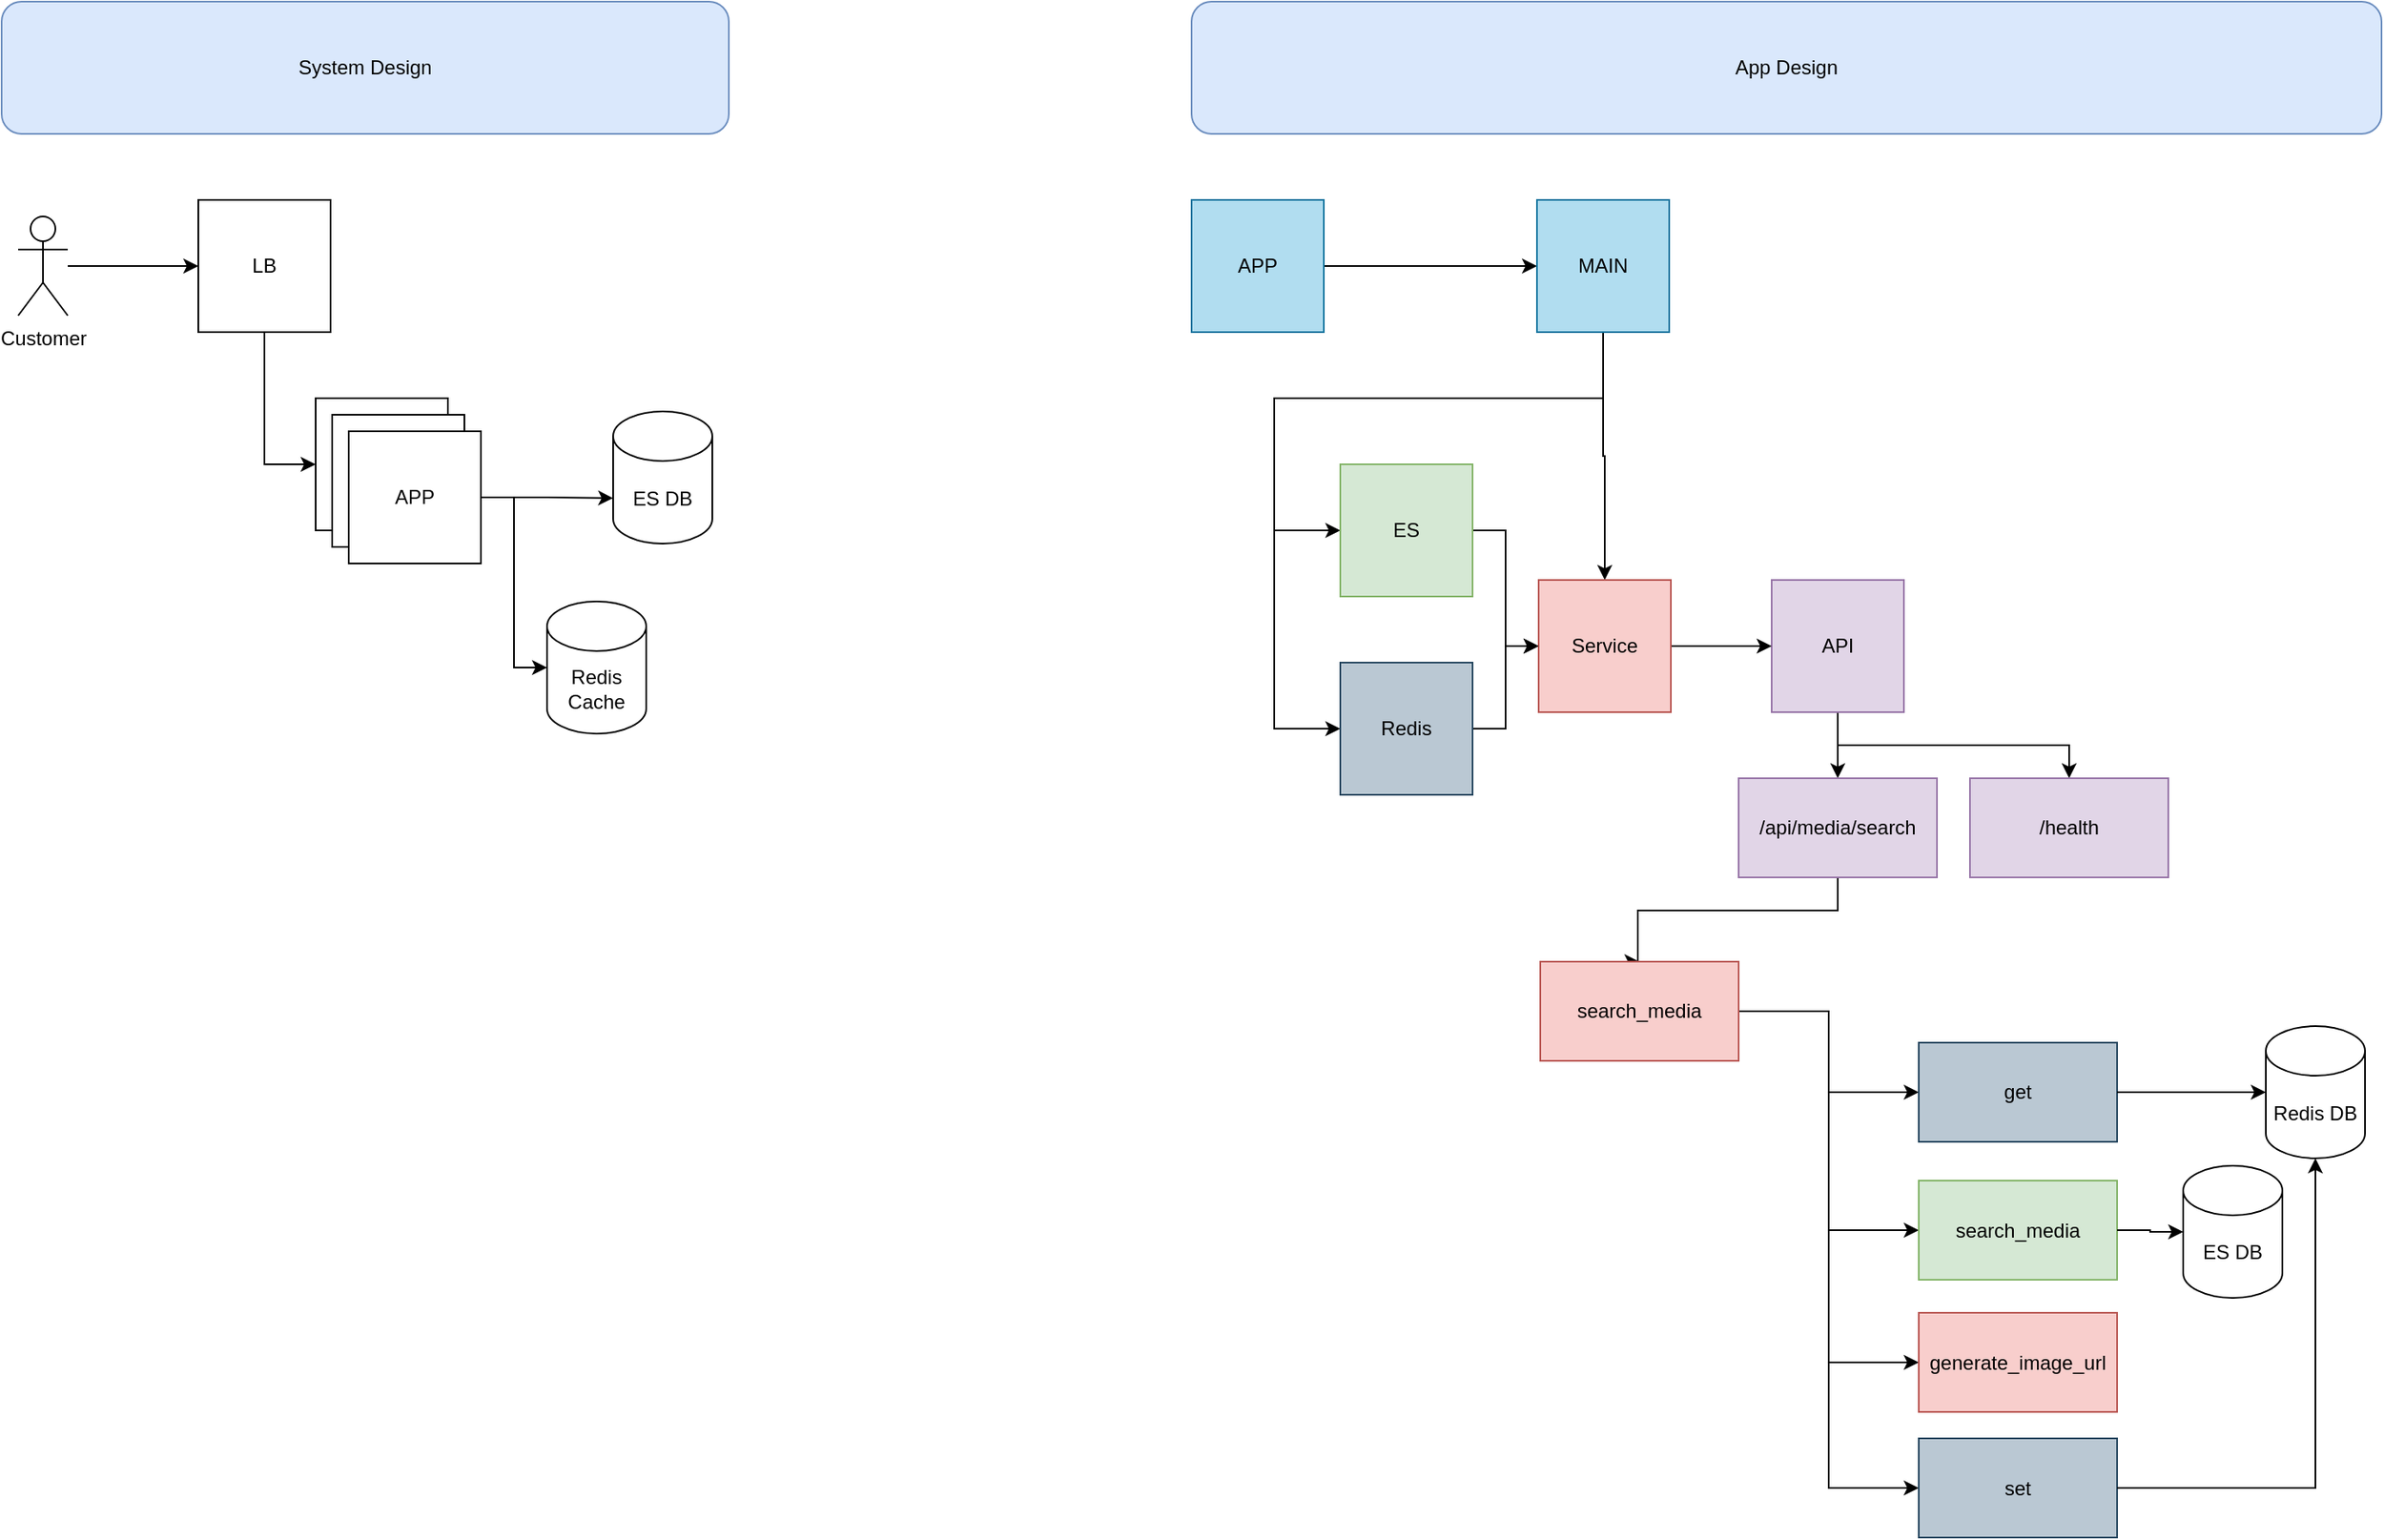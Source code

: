 <mxfile version="27.0.6">
  <diagram name="Page-1" id="YrvKwiJk3qERus9YprmD">
    <mxGraphModel dx="1635" dy="981" grid="1" gridSize="10" guides="1" tooltips="1" connect="1" arrows="1" fold="1" page="1" pageScale="1" pageWidth="850" pageHeight="1100" math="0" shadow="0">
      <root>
        <mxCell id="0" />
        <mxCell id="1" parent="0" />
        <mxCell id="mrTejsvPZRhqanZIm0aT-1" value="System Design" style="rounded=1;whiteSpace=wrap;html=1;fillColor=#dae8fc;strokeColor=#6c8ebf;" parent="1" vertex="1">
          <mxGeometry x="40" y="40" width="440" height="80" as="geometry" />
        </mxCell>
        <mxCell id="mrTejsvPZRhqanZIm0aT-2" value="ES DB" style="shape=cylinder3;whiteSpace=wrap;html=1;boundedLbl=1;backgroundOutline=1;size=15;" parent="1" vertex="1">
          <mxGeometry x="410" y="288" width="60" height="80" as="geometry" />
        </mxCell>
        <mxCell id="cFTC_v0eCNy4AJoAjEGW-1" value="" style="edgeStyle=orthogonalEdgeStyle;rounded=0;orthogonalLoop=1;jettySize=auto;html=1;" parent="1" source="mrTejsvPZRhqanZIm0aT-3" target="RcJYTu3TiXNyRZz9W4DN-14" edge="1">
          <mxGeometry relative="1" as="geometry" />
        </mxCell>
        <mxCell id="mrTejsvPZRhqanZIm0aT-3" value="Customer" style="shape=umlActor;verticalLabelPosition=bottom;verticalAlign=top;html=1;outlineConnect=0;" parent="1" vertex="1">
          <mxGeometry x="50" y="170" width="30" height="60" as="geometry" />
        </mxCell>
        <mxCell id="mrTejsvPZRhqanZIm0aT-4" value="APP" style="whiteSpace=wrap;html=1;aspect=fixed;" parent="1" vertex="1">
          <mxGeometry x="230" y="280" width="80" height="80" as="geometry" />
        </mxCell>
        <mxCell id="mrTejsvPZRhqanZIm0aT-5" value="Redis Cache" style="shape=cylinder3;whiteSpace=wrap;html=1;boundedLbl=1;backgroundOutline=1;size=15;" parent="1" vertex="1">
          <mxGeometry x="370" y="403" width="60" height="80" as="geometry" />
        </mxCell>
        <mxCell id="mrTejsvPZRhqanZIm0aT-37" value="App Design" style="rounded=1;whiteSpace=wrap;html=1;fillColor=#dae8fc;strokeColor=#6c8ebf;" parent="1" vertex="1">
          <mxGeometry x="760" y="40" width="720" height="80" as="geometry" />
        </mxCell>
        <mxCell id="mrTejsvPZRhqanZIm0aT-40" value="" style="edgeStyle=orthogonalEdgeStyle;rounded=0;orthogonalLoop=1;jettySize=auto;html=1;" parent="1" source="mrTejsvPZRhqanZIm0aT-38" target="mrTejsvPZRhqanZIm0aT-39" edge="1">
          <mxGeometry relative="1" as="geometry" />
        </mxCell>
        <mxCell id="mrTejsvPZRhqanZIm0aT-38" value="APP" style="whiteSpace=wrap;html=1;aspect=fixed;fillColor=#b1ddf0;strokeColor=#10739e;" parent="1" vertex="1">
          <mxGeometry x="760" y="160" width="80" height="80" as="geometry" />
        </mxCell>
        <mxCell id="mrTejsvPZRhqanZIm0aT-54" style="edgeStyle=orthogonalEdgeStyle;rounded=0;orthogonalLoop=1;jettySize=auto;html=1;entryX=0.5;entryY=0;entryDx=0;entryDy=0;" parent="1" source="mrTejsvPZRhqanZIm0aT-39" target="mrTejsvPZRhqanZIm0aT-45" edge="1">
          <mxGeometry relative="1" as="geometry" />
        </mxCell>
        <mxCell id="RcJYTu3TiXNyRZz9W4DN-22" style="edgeStyle=orthogonalEdgeStyle;rounded=0;orthogonalLoop=1;jettySize=auto;html=1;entryX=0;entryY=0.5;entryDx=0;entryDy=0;" parent="1" source="mrTejsvPZRhqanZIm0aT-39" target="RcJYTu3TiXNyRZz9W4DN-19" edge="1">
          <mxGeometry relative="1" as="geometry">
            <Array as="points">
              <mxPoint x="1009" y="280" />
              <mxPoint x="810" y="280" />
              <mxPoint x="810" y="480" />
            </Array>
          </mxGeometry>
        </mxCell>
        <mxCell id="RcJYTu3TiXNyRZz9W4DN-23" style="edgeStyle=orthogonalEdgeStyle;rounded=0;orthogonalLoop=1;jettySize=auto;html=1;entryX=0;entryY=0.5;entryDx=0;entryDy=0;" parent="1" source="mrTejsvPZRhqanZIm0aT-39" target="mrTejsvPZRhqanZIm0aT-43" edge="1">
          <mxGeometry relative="1" as="geometry">
            <Array as="points">
              <mxPoint x="1009" y="280" />
              <mxPoint x="810" y="280" />
              <mxPoint x="810" y="360" />
            </Array>
          </mxGeometry>
        </mxCell>
        <mxCell id="mrTejsvPZRhqanZIm0aT-39" value="MAIN" style="whiteSpace=wrap;html=1;aspect=fixed;fillColor=#b1ddf0;strokeColor=#10739e;" parent="1" vertex="1">
          <mxGeometry x="969" y="160" width="80" height="80" as="geometry" />
        </mxCell>
        <mxCell id="RcJYTu3TiXNyRZz9W4DN-26" style="edgeStyle=orthogonalEdgeStyle;rounded=0;orthogonalLoop=1;jettySize=auto;html=1;entryX=0.5;entryY=0;entryDx=0;entryDy=0;" parent="1" source="mrTejsvPZRhqanZIm0aT-41" target="mrTejsvPZRhqanZIm0aT-58" edge="1">
          <mxGeometry relative="1" as="geometry" />
        </mxCell>
        <mxCell id="RcJYTu3TiXNyRZz9W4DN-27" style="edgeStyle=orthogonalEdgeStyle;rounded=0;orthogonalLoop=1;jettySize=auto;html=1;" parent="1" source="mrTejsvPZRhqanZIm0aT-41" target="mrTejsvPZRhqanZIm0aT-60" edge="1">
          <mxGeometry relative="1" as="geometry">
            <Array as="points">
              <mxPoint x="1151" y="490" />
              <mxPoint x="1291" y="490" />
            </Array>
          </mxGeometry>
        </mxCell>
        <mxCell id="mrTejsvPZRhqanZIm0aT-41" value="API" style="whiteSpace=wrap;html=1;aspect=fixed;fillColor=#e1d5e7;strokeColor=#9673a6;" parent="1" vertex="1">
          <mxGeometry x="1111" y="390" width="80" height="80" as="geometry" />
        </mxCell>
        <mxCell id="mrTejsvPZRhqanZIm0aT-47" value="" style="edgeStyle=orthogonalEdgeStyle;rounded=0;orthogonalLoop=1;jettySize=auto;html=1;" parent="1" source="mrTejsvPZRhqanZIm0aT-43" target="mrTejsvPZRhqanZIm0aT-45" edge="1">
          <mxGeometry relative="1" as="geometry" />
        </mxCell>
        <mxCell id="mrTejsvPZRhqanZIm0aT-43" value="ES" style="whiteSpace=wrap;html=1;aspect=fixed;fillColor=#d5e8d4;strokeColor=#82b366;" parent="1" vertex="1">
          <mxGeometry x="850" y="320" width="80" height="80" as="geometry" />
        </mxCell>
        <mxCell id="RcJYTu3TiXNyRZz9W4DN-25" value="" style="edgeStyle=orthogonalEdgeStyle;rounded=0;orthogonalLoop=1;jettySize=auto;html=1;" parent="1" source="mrTejsvPZRhqanZIm0aT-45" target="mrTejsvPZRhqanZIm0aT-41" edge="1">
          <mxGeometry relative="1" as="geometry" />
        </mxCell>
        <mxCell id="mrTejsvPZRhqanZIm0aT-45" value="Service" style="whiteSpace=wrap;html=1;aspect=fixed;fillColor=#f8cecc;strokeColor=#b85450;" parent="1" vertex="1">
          <mxGeometry x="970" y="390" width="80" height="80" as="geometry" />
        </mxCell>
        <mxCell id="RcJYTu3TiXNyRZz9W4DN-28" style="edgeStyle=orthogonalEdgeStyle;rounded=0;orthogonalLoop=1;jettySize=auto;html=1;entryX=0.5;entryY=0;entryDx=0;entryDy=0;" parent="1" source="mrTejsvPZRhqanZIm0aT-58" target="mrTejsvPZRhqanZIm0aT-62" edge="1">
          <mxGeometry relative="1" as="geometry">
            <Array as="points">
              <mxPoint x="1151" y="590" />
              <mxPoint x="1030" y="590" />
            </Array>
          </mxGeometry>
        </mxCell>
        <mxCell id="mrTejsvPZRhqanZIm0aT-58" value="/api/media/search" style="whiteSpace=wrap;html=1;fillColor=#e1d5e7;strokeColor=#9673a6;" parent="1" vertex="1">
          <mxGeometry x="1091" y="510" width="120" height="60" as="geometry" />
        </mxCell>
        <mxCell id="mrTejsvPZRhqanZIm0aT-60" value="/health" style="whiteSpace=wrap;html=1;fillColor=#e1d5e7;strokeColor=#9673a6;" parent="1" vertex="1">
          <mxGeometry x="1231" y="510" width="120" height="60" as="geometry" />
        </mxCell>
        <mxCell id="RcJYTu3TiXNyRZz9W4DN-38" style="edgeStyle=orthogonalEdgeStyle;rounded=0;orthogonalLoop=1;jettySize=auto;html=1;entryX=0;entryY=0.5;entryDx=0;entryDy=0;" parent="1" source="mrTejsvPZRhqanZIm0aT-62" target="RcJYTu3TiXNyRZz9W4DN-31" edge="1">
          <mxGeometry relative="1" as="geometry" />
        </mxCell>
        <mxCell id="RcJYTu3TiXNyRZz9W4DN-40" style="edgeStyle=orthogonalEdgeStyle;rounded=0;orthogonalLoop=1;jettySize=auto;html=1;entryX=0;entryY=0.5;entryDx=0;entryDy=0;" parent="1" source="mrTejsvPZRhqanZIm0aT-62" target="mrTejsvPZRhqanZIm0aT-66" edge="1">
          <mxGeometry relative="1" as="geometry" />
        </mxCell>
        <mxCell id="RcJYTu3TiXNyRZz9W4DN-43" style="edgeStyle=orthogonalEdgeStyle;rounded=0;orthogonalLoop=1;jettySize=auto;html=1;entryX=0;entryY=0.5;entryDx=0;entryDy=0;" parent="1" source="mrTejsvPZRhqanZIm0aT-62" target="mrTejsvPZRhqanZIm0aT-68" edge="1">
          <mxGeometry relative="1" as="geometry" />
        </mxCell>
        <mxCell id="RcJYTu3TiXNyRZz9W4DN-44" style="edgeStyle=orthogonalEdgeStyle;rounded=0;orthogonalLoop=1;jettySize=auto;html=1;entryX=0;entryY=0.5;entryDx=0;entryDy=0;" parent="1" source="mrTejsvPZRhqanZIm0aT-62" target="RcJYTu3TiXNyRZz9W4DN-32" edge="1">
          <mxGeometry relative="1" as="geometry" />
        </mxCell>
        <mxCell id="mrTejsvPZRhqanZIm0aT-62" value="search_media" style="whiteSpace=wrap;html=1;fillColor=#f8cecc;strokeColor=#b85450;" parent="1" vertex="1">
          <mxGeometry x="971" y="621" width="120" height="60" as="geometry" />
        </mxCell>
        <mxCell id="mrTejsvPZRhqanZIm0aT-66" value="search_media" style="whiteSpace=wrap;html=1;fillColor=#d5e8d4;strokeColor=#82b366;" parent="1" vertex="1">
          <mxGeometry x="1200" y="753.5" width="120" height="60" as="geometry" />
        </mxCell>
        <mxCell id="mrTejsvPZRhqanZIm0aT-68" value="generate_image_url" style="whiteSpace=wrap;html=1;fillColor=#f8cecc;strokeColor=#b85450;" parent="1" vertex="1">
          <mxGeometry x="1200" y="833.5" width="120" height="60" as="geometry" />
        </mxCell>
        <mxCell id="mrTejsvPZRhqanZIm0aT-70" value="ES DB" style="shape=cylinder3;whiteSpace=wrap;html=1;boundedLbl=1;backgroundOutline=1;size=15;" parent="1" vertex="1">
          <mxGeometry x="1360" y="744.5" width="60" height="80" as="geometry" />
        </mxCell>
        <mxCell id="RcJYTu3TiXNyRZz9W4DN-9" value="APP" style="whiteSpace=wrap;html=1;aspect=fixed;" parent="1" vertex="1">
          <mxGeometry x="240" y="290" width="80" height="80" as="geometry" />
        </mxCell>
        <mxCell id="RcJYTu3TiXNyRZz9W4DN-10" value="APP" style="whiteSpace=wrap;html=1;aspect=fixed;" parent="1" vertex="1">
          <mxGeometry x="250" y="300" width="80" height="80" as="geometry" />
        </mxCell>
        <mxCell id="RcJYTu3TiXNyRZz9W4DN-12" style="edgeStyle=orthogonalEdgeStyle;rounded=0;orthogonalLoop=1;jettySize=auto;html=1;entryX=0;entryY=0;entryDx=0;entryDy=52.5;entryPerimeter=0;" parent="1" source="RcJYTu3TiXNyRZz9W4DN-10" target="mrTejsvPZRhqanZIm0aT-2" edge="1">
          <mxGeometry relative="1" as="geometry" />
        </mxCell>
        <mxCell id="RcJYTu3TiXNyRZz9W4DN-13" style="edgeStyle=orthogonalEdgeStyle;rounded=0;orthogonalLoop=1;jettySize=auto;html=1;entryX=0;entryY=0.5;entryDx=0;entryDy=0;entryPerimeter=0;" parent="1" source="RcJYTu3TiXNyRZz9W4DN-10" target="mrTejsvPZRhqanZIm0aT-5" edge="1">
          <mxGeometry relative="1" as="geometry" />
        </mxCell>
        <mxCell id="RcJYTu3TiXNyRZz9W4DN-16" style="edgeStyle=orthogonalEdgeStyle;rounded=0;orthogonalLoop=1;jettySize=auto;html=1;entryX=0;entryY=0.5;entryDx=0;entryDy=0;" parent="1" source="RcJYTu3TiXNyRZz9W4DN-14" target="mrTejsvPZRhqanZIm0aT-4" edge="1">
          <mxGeometry relative="1" as="geometry" />
        </mxCell>
        <mxCell id="RcJYTu3TiXNyRZz9W4DN-14" value="LB" style="whiteSpace=wrap;html=1;aspect=fixed;" parent="1" vertex="1">
          <mxGeometry x="159" y="160" width="80" height="80" as="geometry" />
        </mxCell>
        <mxCell id="RcJYTu3TiXNyRZz9W4DN-21" style="edgeStyle=orthogonalEdgeStyle;rounded=0;orthogonalLoop=1;jettySize=auto;html=1;entryX=0;entryY=0.5;entryDx=0;entryDy=0;" parent="1" source="RcJYTu3TiXNyRZz9W4DN-19" target="mrTejsvPZRhqanZIm0aT-45" edge="1">
          <mxGeometry relative="1" as="geometry" />
        </mxCell>
        <mxCell id="RcJYTu3TiXNyRZz9W4DN-19" value="Redis" style="whiteSpace=wrap;html=1;aspect=fixed;fillColor=#bac8d3;strokeColor=#23445d;" parent="1" vertex="1">
          <mxGeometry x="850" y="440" width="80" height="80" as="geometry" />
        </mxCell>
        <mxCell id="RcJYTu3TiXNyRZz9W4DN-24" value="Redis DB" style="shape=cylinder3;whiteSpace=wrap;html=1;boundedLbl=1;backgroundOutline=1;size=15;" parent="1" vertex="1">
          <mxGeometry x="1410" y="660" width="60" height="80" as="geometry" />
        </mxCell>
        <mxCell id="RcJYTu3TiXNyRZz9W4DN-31" value="get" style="whiteSpace=wrap;html=1;fillColor=#bac8d3;strokeColor=#23445d;" parent="1" vertex="1">
          <mxGeometry x="1200" y="670" width="120" height="60" as="geometry" />
        </mxCell>
        <mxCell id="RcJYTu3TiXNyRZz9W4DN-32" value="set" style="whiteSpace=wrap;html=1;fillColor=#bac8d3;strokeColor=#23445d;" parent="1" vertex="1">
          <mxGeometry x="1200" y="909.5" width="120" height="60" as="geometry" />
        </mxCell>
        <mxCell id="RcJYTu3TiXNyRZz9W4DN-36" style="edgeStyle=orthogonalEdgeStyle;rounded=0;orthogonalLoop=1;jettySize=auto;html=1;entryX=0;entryY=0.5;entryDx=0;entryDy=0;entryPerimeter=0;" parent="1" source="RcJYTu3TiXNyRZz9W4DN-31" target="RcJYTu3TiXNyRZz9W4DN-24" edge="1">
          <mxGeometry relative="1" as="geometry" />
        </mxCell>
        <mxCell id="RcJYTu3TiXNyRZz9W4DN-41" style="edgeStyle=orthogonalEdgeStyle;rounded=0;orthogonalLoop=1;jettySize=auto;html=1;entryX=0;entryY=0.5;entryDx=0;entryDy=0;entryPerimeter=0;" parent="1" source="mrTejsvPZRhqanZIm0aT-66" target="mrTejsvPZRhqanZIm0aT-70" edge="1">
          <mxGeometry relative="1" as="geometry" />
        </mxCell>
        <mxCell id="RcJYTu3TiXNyRZz9W4DN-46" style="edgeStyle=orthogonalEdgeStyle;rounded=0;orthogonalLoop=1;jettySize=auto;html=1;entryX=0.5;entryY=1;entryDx=0;entryDy=0;entryPerimeter=0;" parent="1" source="RcJYTu3TiXNyRZz9W4DN-32" target="RcJYTu3TiXNyRZz9W4DN-24" edge="1">
          <mxGeometry relative="1" as="geometry" />
        </mxCell>
      </root>
    </mxGraphModel>
  </diagram>
</mxfile>
